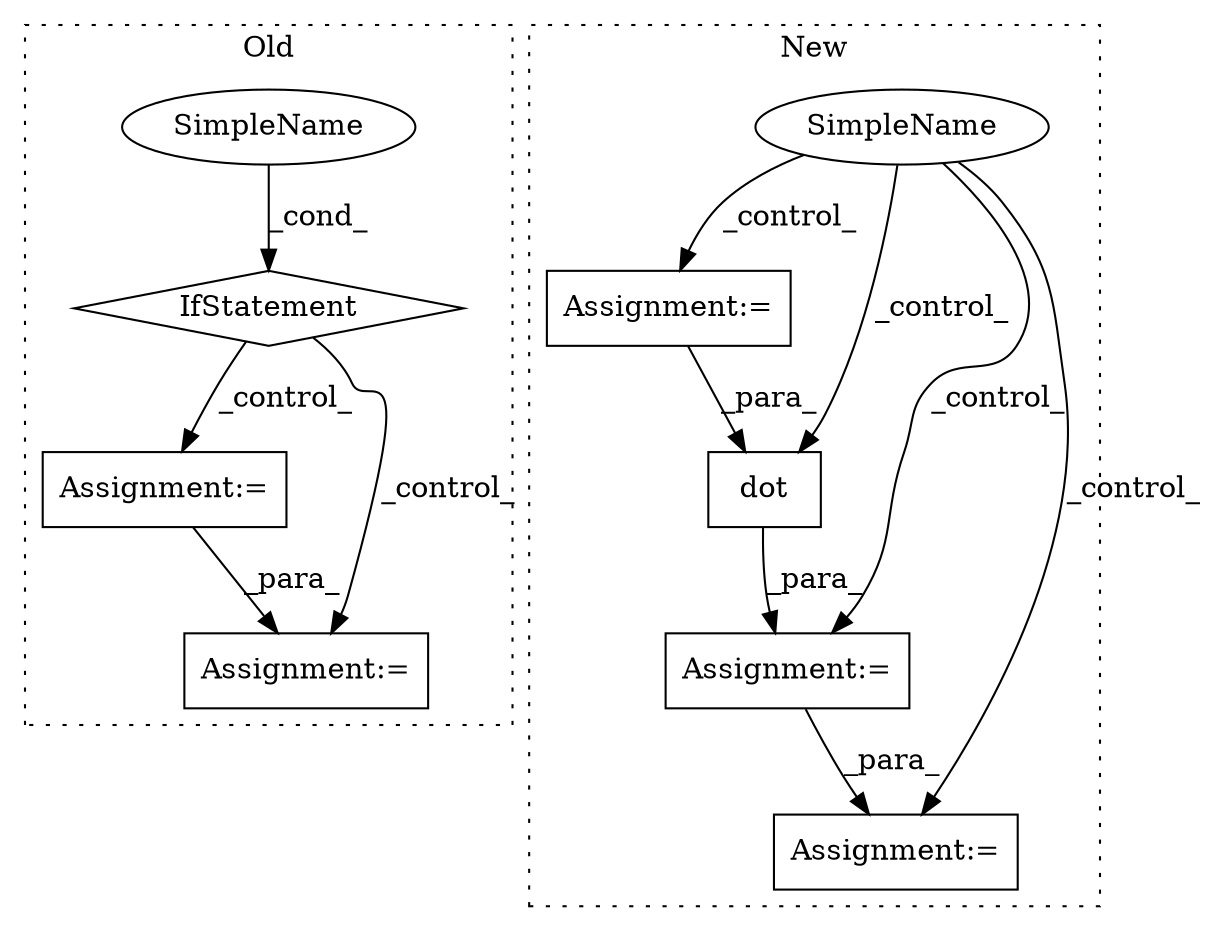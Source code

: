 digraph G {
subgraph cluster0 {
1 [label="IfStatement" a="25" s="20120,20153" l="4,2" shape="diamond"];
5 [label="Assignment:=" a="7" s="20554" l="1" shape="box"];
6 [label="SimpleName" a="42" s="" l="" shape="ellipse"];
9 [label="Assignment:=" a="7" s="20582" l="1" shape="box"];
label = "Old";
style="dotted";
}
subgraph cluster1 {
2 [label="dot" a="32" s="26737,26779" l="4,1" shape="box"];
3 [label="Assignment:=" a="7" s="26807" l="1" shape="box"];
4 [label="Assignment:=" a="7" s="26652" l="1" shape="box"];
7 [label="Assignment:=" a="7" s="26866" l="1" shape="box"];
8 [label="SimpleName" a="42" s="" l="" shape="ellipse"];
label = "New";
style="dotted";
}
1 -> 5 [label="_control_"];
1 -> 9 [label="_control_"];
2 -> 3 [label="_para_"];
3 -> 7 [label="_para_"];
4 -> 2 [label="_para_"];
5 -> 9 [label="_para_"];
6 -> 1 [label="_cond_"];
8 -> 4 [label="_control_"];
8 -> 7 [label="_control_"];
8 -> 2 [label="_control_"];
8 -> 3 [label="_control_"];
}